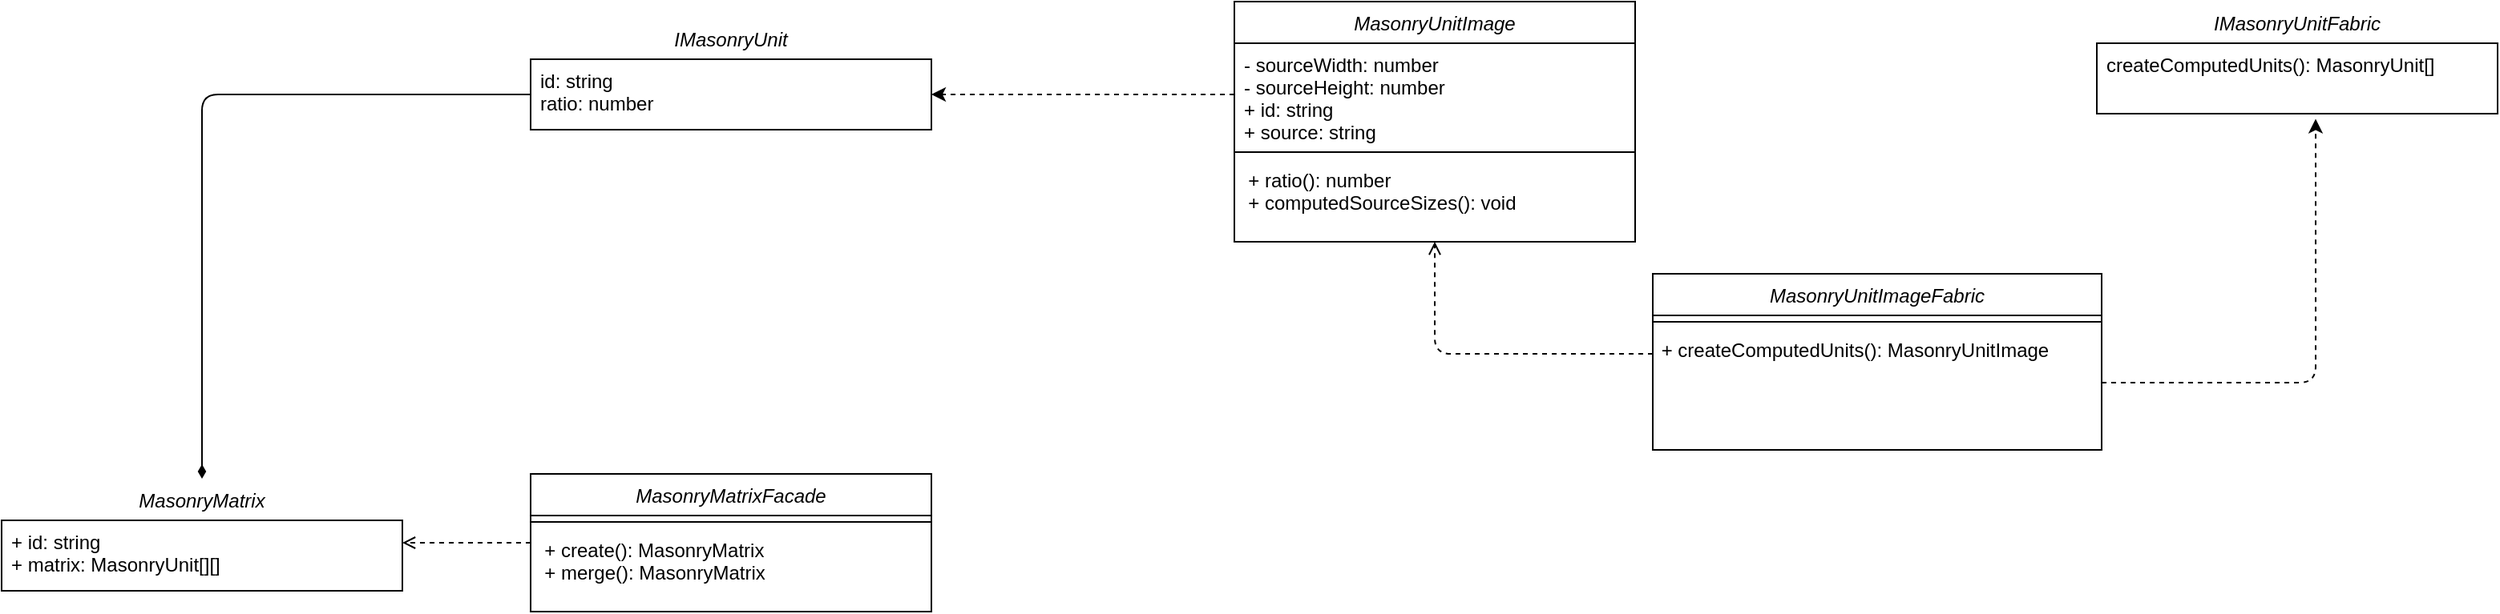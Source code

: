 <mxfile>
    <diagram id="C5RBs43oDa-KdzZeNtuy" name="Page-1">
        <mxGraphModel dx="1591" dy="571" grid="1" gridSize="10" guides="1" tooltips="1" connect="1" arrows="1" fold="1" page="1" pageScale="1" pageWidth="827" pageHeight="1169" math="0" shadow="0">
            <root>
                <mxCell id="WIyWlLk6GJQsqaUBKTNV-0"/>
                <mxCell id="WIyWlLk6GJQsqaUBKTNV-1" parent="WIyWlLk6GJQsqaUBKTNV-0"/>
                <mxCell id="botuMRiFrDOTNjxNw__w-1" value="IMasonryUnit&#10;" style="swimlane;fontStyle=2;align=center;verticalAlign=top;childLayout=stackLayout;horizontal=1;startSize=26;horizontalStack=0;resizeParent=1;resizeLast=0;collapsible=1;marginBottom=0;rounded=0;shadow=0;strokeWidth=1;strokeColor=none;" parent="WIyWlLk6GJQsqaUBKTNV-1" vertex="1">
                    <mxGeometry x="-150" y="10" width="250" height="80" as="geometry">
                        <mxRectangle x="230" y="140" width="160" height="26" as="alternateBounds"/>
                    </mxGeometry>
                </mxCell>
                <mxCell id="botuMRiFrDOTNjxNw__w-2" value="id: string&#10;ratio: number&#10;" style="text;align=left;verticalAlign=top;spacingLeft=4;spacingRight=4;overflow=hidden;rotatable=0;points=[[0,0.5],[1,0.5]];portConstraint=eastwest;rounded=0;shadow=0;html=0;strokeWidth=1;strokeColor=default;" parent="botuMRiFrDOTNjxNw__w-1" vertex="1">
                    <mxGeometry y="26" width="250" height="44" as="geometry"/>
                </mxCell>
                <mxCell id="botuMRiFrDOTNjxNw__w-18" value="MasonryUnitImage" style="swimlane;fontStyle=2;align=center;verticalAlign=top;childLayout=stackLayout;horizontal=1;startSize=26;horizontalStack=0;resizeParent=1;resizeLast=0;collapsible=1;marginBottom=0;rounded=0;shadow=0;strokeWidth=1;" parent="WIyWlLk6GJQsqaUBKTNV-1" vertex="1">
                    <mxGeometry x="289" width="250" height="150" as="geometry">
                        <mxRectangle x="230" y="140" width="160" height="26" as="alternateBounds"/>
                    </mxGeometry>
                </mxCell>
                <mxCell id="botuMRiFrDOTNjxNw__w-19" value="- sourceWidth: number&#10;- sourceHeight: number&#10;+ id: string&#10;+ source: string" style="text;align=left;verticalAlign=top;spacingLeft=4;spacingRight=4;overflow=hidden;rotatable=0;points=[[0,0.5],[1,0.5]];portConstraint=eastwest;rounded=0;shadow=0;html=0;" parent="botuMRiFrDOTNjxNw__w-18" vertex="1">
                    <mxGeometry y="26" width="250" height="64" as="geometry"/>
                </mxCell>
                <mxCell id="botuMRiFrDOTNjxNw__w-20" value="" style="line;html=1;strokeWidth=1;align=left;verticalAlign=middle;spacingTop=-1;spacingLeft=3;spacingRight=3;rotatable=0;labelPosition=right;points=[];portConstraint=eastwest;" parent="botuMRiFrDOTNjxNw__w-18" vertex="1">
                    <mxGeometry y="90" width="250" height="8" as="geometry"/>
                </mxCell>
                <mxCell id="botuMRiFrDOTNjxNw__w-21" value="&amp;nbsp; + ratio(): number&amp;nbsp;&lt;br&gt;&lt;div&gt;&lt;div&gt;&amp;nbsp; + computedSourceSizes(): void&lt;/div&gt;&lt;/div&gt;" style="text;whiteSpace=wrap;html=1;" parent="botuMRiFrDOTNjxNw__w-18" vertex="1">
                    <mxGeometry y="98" width="250" height="52" as="geometry"/>
                </mxCell>
                <mxCell id="botuMRiFrDOTNjxNw__w-27" value="MasonryUnitImageFabric" style="swimlane;fontStyle=2;align=center;verticalAlign=top;childLayout=stackLayout;horizontal=1;startSize=26;horizontalStack=0;resizeParent=1;resizeLast=0;collapsible=1;marginBottom=0;rounded=0;shadow=0;strokeWidth=1;" parent="WIyWlLk6GJQsqaUBKTNV-1" vertex="1">
                    <mxGeometry x="550" y="170" width="280" height="110" as="geometry">
                        <mxRectangle x="230" y="140" width="160" height="26" as="alternateBounds"/>
                    </mxGeometry>
                </mxCell>
                <mxCell id="botuMRiFrDOTNjxNw__w-29" value="" style="line;html=1;strokeWidth=1;align=left;verticalAlign=middle;spacingTop=-1;spacingLeft=3;spacingRight=3;rotatable=0;labelPosition=right;points=[];portConstraint=eastwest;" parent="botuMRiFrDOTNjxNw__w-27" vertex="1">
                    <mxGeometry y="26" width="280" height="8" as="geometry"/>
                </mxCell>
                <mxCell id="botuMRiFrDOTNjxNw__w-30" value="&amp;nbsp;+ createComputedUnits(): MasonryUnitImage&lt;br&gt;" style="text;whiteSpace=wrap;html=1;" parent="botuMRiFrDOTNjxNw__w-27" vertex="1">
                    <mxGeometry y="34" width="280" height="68" as="geometry"/>
                </mxCell>
                <mxCell id="botuMRiFrDOTNjxNw__w-33" value="IMasonryUnitFabric" style="swimlane;fontStyle=2;align=center;verticalAlign=top;childLayout=stackLayout;horizontal=1;startSize=26;horizontalStack=0;resizeParent=1;resizeLast=0;collapsible=1;marginBottom=0;rounded=0;shadow=0;strokeWidth=1;strokeColor=none;" parent="WIyWlLk6GJQsqaUBKTNV-1" vertex="1">
                    <mxGeometry x="827" width="250" height="80" as="geometry">
                        <mxRectangle x="230" y="140" width="160" height="26" as="alternateBounds"/>
                    </mxGeometry>
                </mxCell>
                <mxCell id="botuMRiFrDOTNjxNw__w-34" value="createComputedUnits(): MasonryUnit[]" style="text;align=left;verticalAlign=top;spacingLeft=4;spacingRight=4;overflow=hidden;rotatable=0;points=[[0,0.5],[1,0.5]];portConstraint=eastwest;rounded=0;shadow=0;html=0;strokeWidth=1;strokeColor=default;" parent="botuMRiFrDOTNjxNw__w-33" vertex="1">
                    <mxGeometry y="26" width="250" height="44" as="geometry"/>
                </mxCell>
                <mxCell id="3" style="edgeStyle=elbowEdgeStyle;html=1;exitX=1;exitY=0.5;exitDx=0;exitDy=0;entryX=0.546;entryY=1.074;entryDx=0;entryDy=0;entryPerimeter=0;elbow=vertical;dashed=1;" parent="WIyWlLk6GJQsqaUBKTNV-1" source="botuMRiFrDOTNjxNw__w-30" target="botuMRiFrDOTNjxNw__w-34" edge="1">
                    <mxGeometry relative="1" as="geometry">
                        <Array as="points">
                            <mxPoint x="880" y="238"/>
                        </Array>
                    </mxGeometry>
                </mxCell>
                <mxCell id="5" style="edgeStyle=elbowEdgeStyle;html=1;entryX=1;entryY=0.5;entryDx=0;entryDy=0;dashed=1;" parent="WIyWlLk6GJQsqaUBKTNV-1" source="botuMRiFrDOTNjxNw__w-19" target="botuMRiFrDOTNjxNw__w-2" edge="1">
                    <mxGeometry relative="1" as="geometry"/>
                </mxCell>
                <mxCell id="15" style="edgeStyle=elbowEdgeStyle;elbow=vertical;html=1;entryX=1;entryY=0.5;entryDx=0;entryDy=0;endArrow=open;endFill=0;dashed=1;" parent="WIyWlLk6GJQsqaUBKTNV-1" source="6" target="11" edge="1">
                    <mxGeometry relative="1" as="geometry"/>
                </mxCell>
                <mxCell id="6" value="MasonryMatrixFacade&#10;" style="swimlane;fontStyle=2;align=center;verticalAlign=top;childLayout=stackLayout;horizontal=1;startSize=26;horizontalStack=0;resizeParent=1;resizeLast=0;collapsible=1;marginBottom=0;rounded=0;shadow=0;strokeWidth=1;" parent="WIyWlLk6GJQsqaUBKTNV-1" vertex="1">
                    <mxGeometry x="-150" y="295" width="250" height="86" as="geometry">
                        <mxRectangle x="230" y="140" width="160" height="26" as="alternateBounds"/>
                    </mxGeometry>
                </mxCell>
                <mxCell id="8" value="" style="line;html=1;strokeWidth=1;align=left;verticalAlign=middle;spacingTop=-1;spacingLeft=3;spacingRight=3;rotatable=0;labelPosition=right;points=[];portConstraint=eastwest;" parent="6" vertex="1">
                    <mxGeometry y="26" width="250" height="8" as="geometry"/>
                </mxCell>
                <mxCell id="9" value="&amp;nbsp; + create(): MasonryMatrix&lt;br&gt;&amp;nbsp; + merge(): MasonryMatrix" style="text;whiteSpace=wrap;html=1;" parent="6" vertex="1">
                    <mxGeometry y="34" width="250" height="52" as="geometry"/>
                </mxCell>
                <mxCell id="11" value="MasonryMatrix&#10;" style="swimlane;fontStyle=2;align=center;verticalAlign=top;childLayout=stackLayout;horizontal=1;startSize=26;horizontalStack=0;resizeParent=1;resizeLast=0;collapsible=1;marginBottom=0;rounded=0;shadow=0;strokeWidth=1;strokeColor=none;" parent="WIyWlLk6GJQsqaUBKTNV-1" vertex="1">
                    <mxGeometry x="-480" y="298" width="250" height="80" as="geometry">
                        <mxRectangle x="230" y="140" width="160" height="26" as="alternateBounds"/>
                    </mxGeometry>
                </mxCell>
                <mxCell id="12" value="+ id: string&#10;+ matrix: MasonryUnit[][]" style="text;align=left;verticalAlign=top;spacingLeft=4;spacingRight=4;overflow=hidden;rotatable=0;points=[[0,0.5],[1,0.5]];portConstraint=eastwest;rounded=0;shadow=0;html=0;strokeWidth=1;strokeColor=default;" parent="11" vertex="1">
                    <mxGeometry y="26" width="250" height="44" as="geometry"/>
                </mxCell>
                <mxCell id="14" style="edgeStyle=elbowEdgeStyle;html=1;entryX=0.5;entryY=1;entryDx=0;entryDy=0;elbow=vertical;dashed=1;endArrow=open;endFill=0;" parent="WIyWlLk6GJQsqaUBKTNV-1" source="botuMRiFrDOTNjxNw__w-30" target="botuMRiFrDOTNjxNw__w-21" edge="1">
                    <mxGeometry relative="1" as="geometry">
                        <Array as="points">
                            <mxPoint x="460" y="220"/>
                        </Array>
                    </mxGeometry>
                </mxCell>
                <mxCell id="16" style="edgeStyle=elbowEdgeStyle;elbow=vertical;html=1;endArrow=diamondThin;endFill=1;" parent="WIyWlLk6GJQsqaUBKTNV-1" source="botuMRiFrDOTNjxNw__w-2" target="11" edge="1">
                    <mxGeometry relative="1" as="geometry">
                        <Array as="points">
                            <mxPoint x="-355" y="58"/>
                        </Array>
                    </mxGeometry>
                </mxCell>
            </root>
        </mxGraphModel>
    </diagram>
</mxfile>
